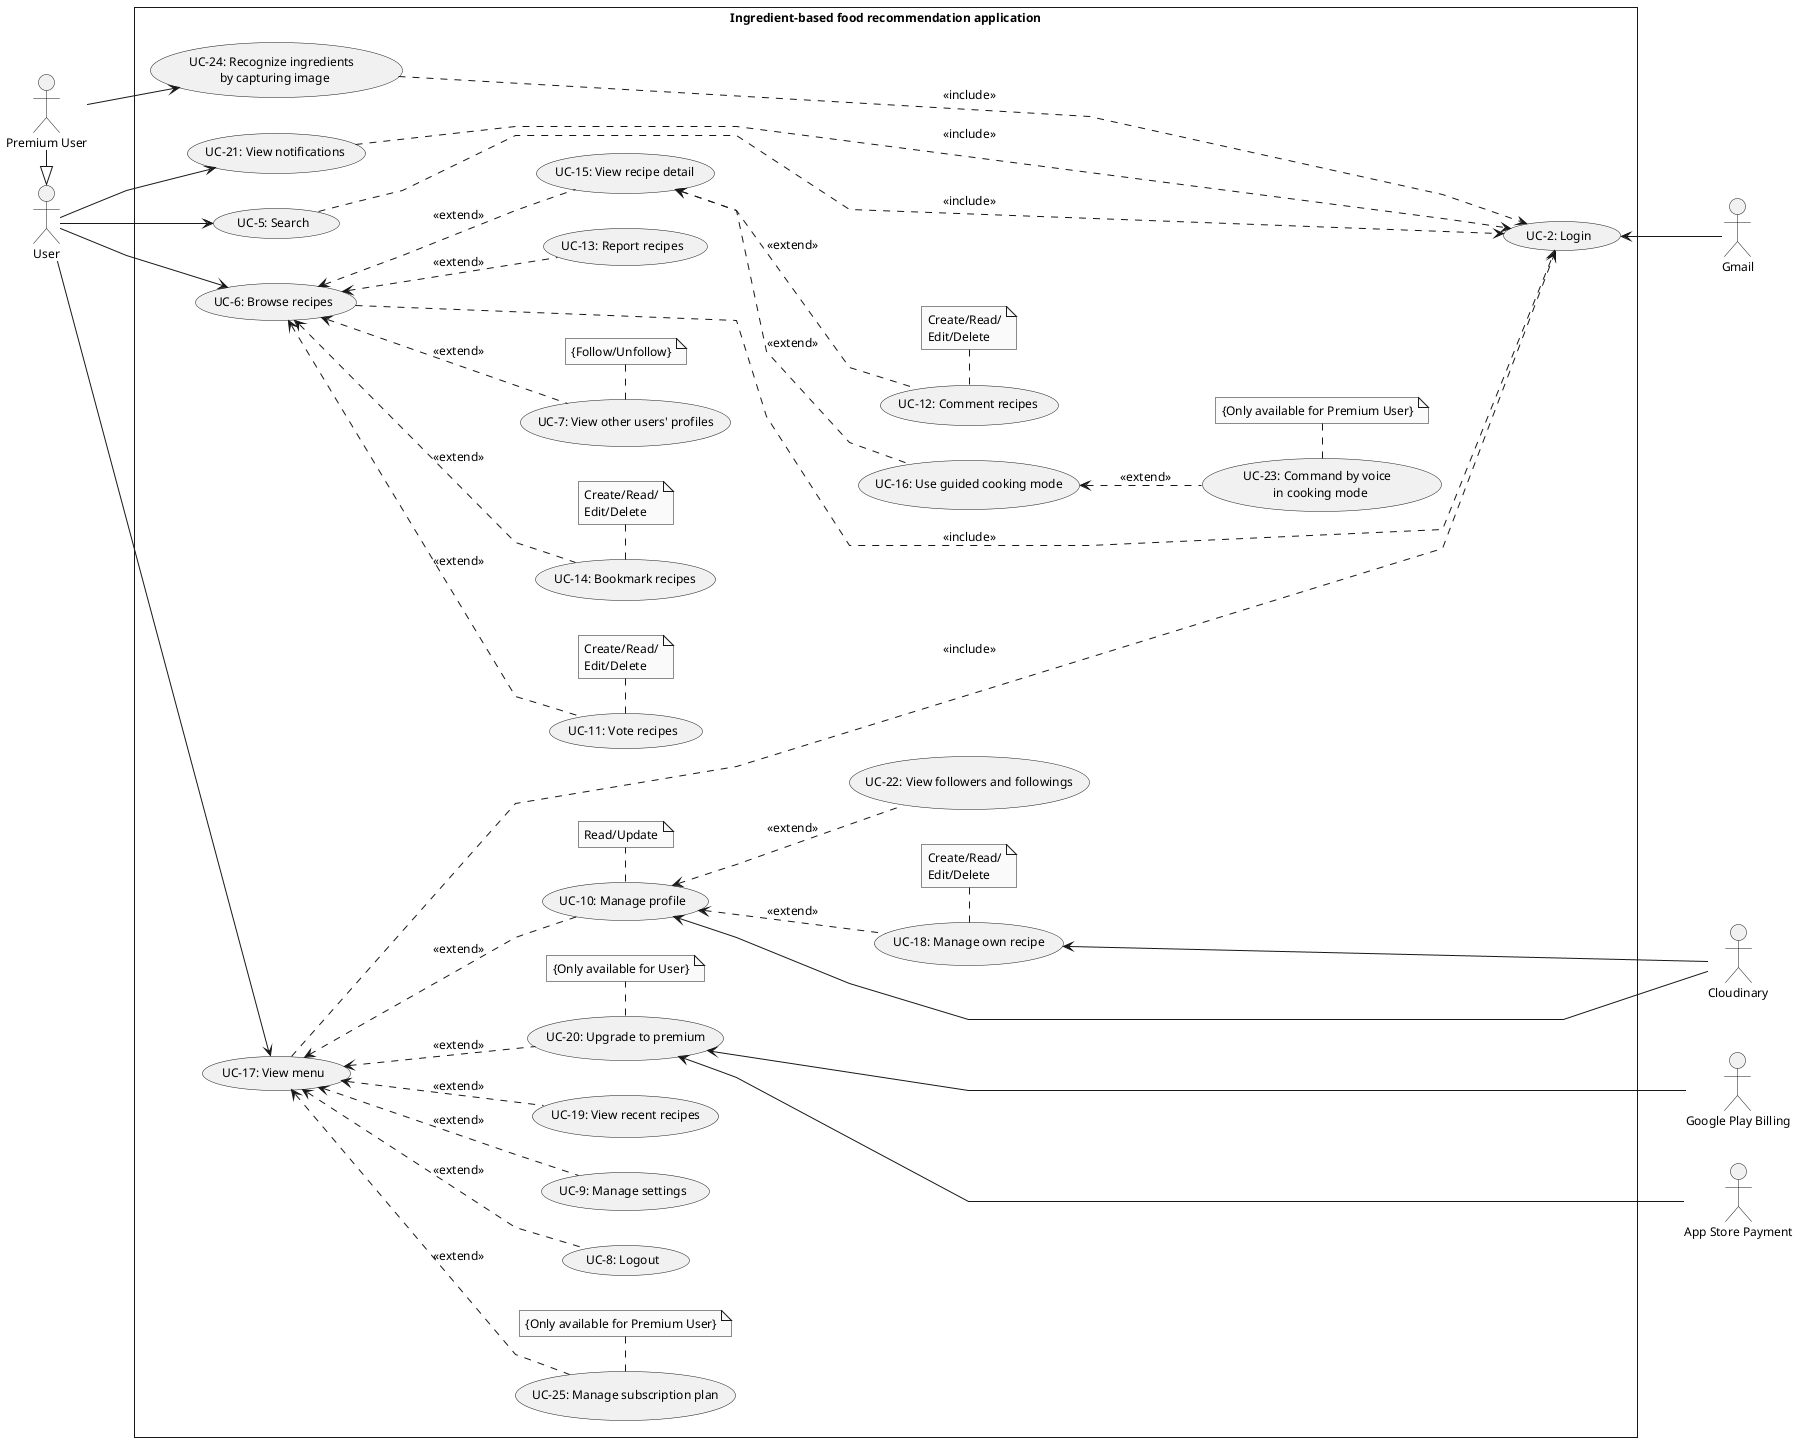 @startuml UserUsecase
skinparam style strictuml
skinparam monochrome true
skinparam linetype polyline
skinparam defaultFontSize 12
left to right direction
actor "User" as user
actor "Premium User" as pUser
actor "Gmail" as gmail
actor "Google Play Billing" as gpb
actor "App Store Payment" as asp
actor "Cloudinary" as cl

rectangle Ingredient-based<U+0020>food<U+0020>recommendation<U+0020>application {
    usecase "UC-2: Login" as ucLogin
    usecase "UC-8: Logout" as ucLogout
    usecase "UC-9: Manage settings" as ucManageSetting
    usecase "UC-10: Manage profile" as ucManageProfile

    usecase "UC-5: Search" as ucSearch
    usecase "UC-6: Browse recipes" as ucBrowseRecipes
    usecase "UC-11: Vote recipes" as ucVoteRecipe
    usecase "UC-12: Comment recipes" as ucCmtRecipe
    usecase "UC-13: Report recipes" as ucReportRecipe
    usecase "UC-14: Bookmark recipes" as ucBookmarkRecipe
    usecase "UC-15: View recipe detail" as ucViewRecipeDetail
    usecase "UC-16: Use guided cooking mode" as ucGuidedCCM
    usecase "UC-7: View other users' profiles" as ucViewUSProfile

    usecase "UC-17: View menu" as ucViewMenu
    usecase "UC-18: Manage own recipe" as ucManageRecipe
    usecase "UC-19: View recent recipes" as ucViewRecentRecipes
    usecase "UC-20: Upgrade to premium" as ucUpgradeToPremium

    usecase "UC-21: View notifications" as ucViewNotif
    usecase "UC-22: View followers and followings" as ucViewFollow

    note "Create/Read/\nEdit/Delete" as noteManageRecipe
    note "Read/Update" as noteManageProfile
    note "Create/Read/\nEdit/Delete" as noteVoteRecipe
    note "Create/Read/\nEdit/Delete" as noteCmtRecipe
    note "Create/Read/\nEdit/Delete" as noteBookmarkRecipe
    note "{Only available for User}" as noteUpgradeToPremium
    note "{Follow/Unfollow}" as noteViewUSProfile

    user --> ucSearch

    user --> ucBrowseRecipes
        ucBrowseRecipes <.. ucVoteRecipe : <<extend>>
            ucVoteRecipe . noteVoteRecipe
        ucBrowseRecipes <.. ucReportRecipe : <<extend>>
        ucBrowseRecipes <.. ucViewRecipeDetail : <<extend>>
            ucViewRecipeDetail <.. ucCmtRecipe : <<extend>>
                ucCmtRecipe . noteCmtRecipe
            ucViewRecipeDetail <.. ucGuidedCCM : <<extend>>
        ucBrowseRecipes <.. ucBookmarkRecipe : <<extend>>
            ucBookmarkRecipe . noteBookmarkRecipe
        ucBrowseRecipes <.. ucViewUSProfile : <<extend>>
            ucViewUSProfile . noteViewUSProfile

    user --> ucViewMenu
        ucViewMenu <.. ucManageProfile : <<extend>>
            ucManageProfile . noteManageProfile
            ucManageProfile <.. ucManageRecipe : <<extend>>
            ucManageProfile <.. ucViewFollow : <<extend>>
                ucManageRecipe . noteManageRecipe
        ucViewMenu <.. ucManageSetting : <<extend>>
        ucViewMenu <.. ucViewRecentRecipes : <<extend>>
        ucViewMenu <.. ucUpgradeToPremium : <<extend>>
            ucUpgradeToPremium . noteUpgradeToPremium
        ucViewMenu <.. ucLogout : <<extend>>

    user --> ucViewNotif
    
    gmail -up-> ucLogin
    gpb --up---> ucUpgradeToPremium 
    asp --up---> ucUpgradeToPremium
    cl --up--> ucManageProfile
    cl --up--> ucManageRecipe

    ucSearch .....> ucLogin : <<include>>
    ucBrowseRecipes .....> ucLogin : <<include>>
    ucViewMenu .....> ucLogin : <<include>>
    ucViewNotif .....>ucLogin : <<include>>


    usecase "UC-23: Command by voice \n in cooking mode" as ucCommandVoiceCCM
    usecase "UC-24: Recognize ingredients \n by capturing image" as ucRecognizeIngre
    usecase "UC-25: Manage subscription plan" as ucMngSubcriptPlan
    

    note "{Only available for Premium User}" as noteMngSubcriptPlan
    note "{Only available for Premium User}" as noteCommandVoiceCCM


    pUser -|> user
    pUser --> ucRecognizeIngre
    ucGuidedCCM <.. ucCommandVoiceCCM : <<extend>>
        ucCommandVoiceCCM . noteCommandVoiceCCM
    ucViewMenu <.. ucMngSubcriptPlan : <<extend>>
        ucMngSubcriptPlan . noteMngSubcriptPlan

    ucRecognizeIngre .....> ucLogin : <<include>>

}

@enduml

